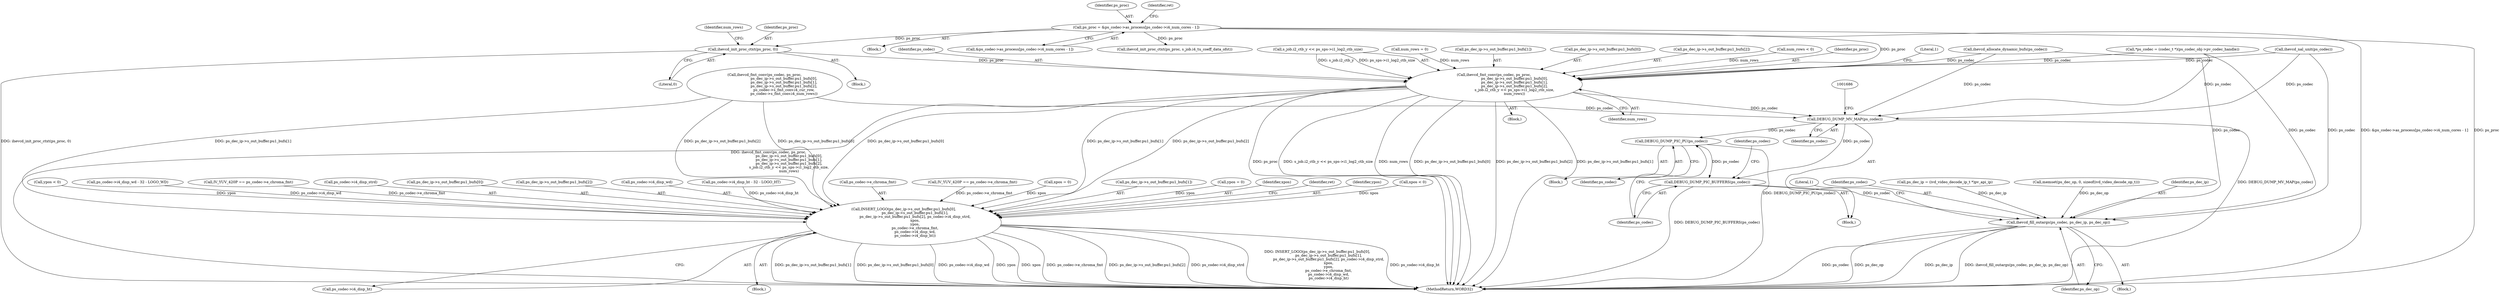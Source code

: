 digraph "0_Android_a33f6725d7e9f92330f995ce2dcf4faa33f6433f@pointer" {
"1001505" [label="(Call,ihevcd_init_proc_ctxt(ps_proc, 0))"];
"1001400" [label="(Call,ps_proc = &ps_codec->as_process[ps_codec->i4_num_cores - 1])"];
"1001530" [label="(Call,ihevcd_fmt_conv(ps_codec, ps_proc,\n                                    ps_dec_ip->s_out_buffer.pu1_bufs[0],\n                                    ps_dec_ip->s_out_buffer.pu1_bufs[1],\n                                    ps_dec_ip->s_out_buffer.pu1_bufs[2],\n                                    s_job.i2_ctb_y << ps_sps->i1_log2_ctb_size,\n                                    num_rows))"];
"1001682" [label="(Call,DEBUG_DUMP_MV_MAP(ps_codec))"];
"1001815" [label="(Call,DEBUG_DUMP_PIC_PU(ps_codec))"];
"1001817" [label="(Call,DEBUG_DUMP_PIC_BUFFERS(ps_codec))"];
"1001823" [label="(Call,ihevcd_fill_outargs(ps_codec, ps_dec_ip, ps_dec_op))"];
"1001868" [label="(Call,INSERT_LOGO(ps_dec_ip->s_out_buffer.pu1_bufs[0],\n                    ps_dec_ip->s_out_buffer.pu1_bufs[1],\n                    ps_dec_ip->s_out_buffer.pu1_bufs[2], ps_codec->i4_disp_strd,\n                    xpos,\n                    ypos,\n                    ps_codec->e_chroma_fmt,\n                    ps_codec->i4_disp_wd,\n                    ps_codec->i4_disp_ht))"];
"1001876" [label="(Call,ps_dec_ip->s_out_buffer.pu1_bufs[1])"];
"1001507" [label="(Literal,0)"];
"1001395" [label="(Literal,1)"];
"1001505" [label="(Call,ihevcd_init_proc_ctxt(ps_proc, 0))"];
"1001401" [label="(Identifier,ps_proc)"];
"1001504" [label="(Block,)"];
"1001858" [label="(Call,ypos = 0)"];
"1001396" [label="(Block,)"];
"1001826" [label="(Identifier,ps_dec_op)"];
"1001814" [label="(Block,)"];
"1001893" [label="(Identifier,xpos)"];
"1001816" [label="(Identifier,ps_codec)"];
"1001905" [label="(Identifier,ret)"];
"1001818" [label="(Identifier,ps_codec)"];
"1001894" [label="(Identifier,ypos)"];
"1001186" [label="(Call,ihevcd_allocate_dynamic_bufs(ps_codec))"];
"1001817" [label="(Call,DEBUG_DUMP_PIC_BUFFERS(ps_codec))"];
"1000144" [label="(Block,)"];
"1000150" [label="(Call,*ps_codec = (codec_t *)(ps_codec_obj->pv_codec_handle))"];
"1001862" [label="(Call,xpos < 0)"];
"1001824" [label="(Identifier,ps_codec)"];
"1001901" [label="(Call,ps_codec->i4_disp_ht)"];
"1001855" [label="(Call,ypos < 0)"];
"1001531" [label="(Identifier,ps_codec)"];
"1000172" [label="(Call,ps_dec_ip = (ivd_video_decode_ip_t *)pv_api_ip)"];
"1000189" [label="(Call,memset(ps_dec_op, 0, sizeof(ivd_video_decode_op_t)))"];
"1001554" [label="(Call,s_job.i2_ctb_y << ps_sps->i1_log2_ctb_size)"];
"1001400" [label="(Call,ps_proc = &ps_codec->as_process[ps_codec->i4_num_cores - 1])"];
"1001481" [label="(Block,)"];
"1001527" [label="(Call,num_rows = 0)"];
"1001243" [label="(Block,)"];
"1001837" [label="(Call,ps_codec->i4_disp_wd - 32 - LOGO_WD)"];
"1001906" [label="(MethodReturn,WORD32)"];
"1001530" [label="(Call,ihevcd_fmt_conv(ps_codec, ps_proc,\n                                    ps_dec_ip->s_out_buffer.pu1_bufs[0],\n                                    ps_dec_ip->s_out_buffer.pu1_bufs[1],\n                                    ps_dec_ip->s_out_buffer.pu1_bufs[2],\n                                    s_job.i2_ctb_y << ps_sps->i1_log2_ctb_size,\n                                    num_rows))"];
"1001295" [label="(Call,IV_YUV_420P == ps_codec->e_chroma_fmt)"];
"1001540" [label="(Call,ps_dec_ip->s_out_buffer.pu1_bufs[1])"];
"1001683" [label="(Identifier,ps_codec)"];
"1001833" [label="(Block,)"];
"1001533" [label="(Call,ps_dec_ip->s_out_buffer.pu1_bufs[0])"];
"1001815" [label="(Call,DEBUG_DUMP_PIC_PU(ps_codec))"];
"1001890" [label="(Call,ps_codec->i4_disp_strd)"];
"1001823" [label="(Call,ihevcd_fill_outargs(ps_codec, ps_dec_ip, ps_dec_op))"];
"1001547" [label="(Call,ps_dec_ip->s_out_buffer.pu1_bufs[2])"];
"1001509" [label="(Identifier,num_rows)"];
"1001869" [label="(Call,ps_dec_ip->s_out_buffer.pu1_bufs[0])"];
"1001413" [label="(Identifier,ret)"];
"1001883" [label="(Call,ps_dec_ip->s_out_buffer.pu1_bufs[2])"];
"1001898" [label="(Call,ps_codec->i4_disp_wd)"];
"1001506" [label="(Identifier,ps_proc)"];
"1001402" [label="(Call,&ps_codec->as_process[ps_codec->i4_num_cores - 1])"];
"1001821" [label="(Identifier,ps_codec)"];
"1001825" [label="(Identifier,ps_dec_ip)"];
"1001467" [label="(Call,ihevcd_init_proc_ctxt(ps_proc, s_job.i4_tu_coeff_data_ofst))"];
"1001868" [label="(Call,INSERT_LOGO(ps_dec_ip->s_out_buffer.pu1_bufs[0],\n                    ps_dec_ip->s_out_buffer.pu1_bufs[1],\n                    ps_dec_ip->s_out_buffer.pu1_bufs[2], ps_codec->i4_disp_strd,\n                    xpos,\n                    ypos,\n                    ps_codec->e_chroma_fmt,\n                    ps_codec->i4_disp_wd,\n                    ps_codec->i4_disp_ht))"];
"1001561" [label="(Identifier,num_rows)"];
"1001524" [label="(Call,num_rows < 0)"];
"1001682" [label="(Call,DEBUG_DUMP_MV_MAP(ps_codec))"];
"1001847" [label="(Call,ps_codec->i4_disp_ht - 32 - LOGO_HT)"];
"1001637" [label="(Call,ihevcd_fmt_conv(ps_codec, ps_proc,\n                                  ps_dec_ip->s_out_buffer.pu1_bufs[0],\n                                  ps_dec_ip->s_out_buffer.pu1_bufs[1],\n                                  ps_dec_ip->s_out_buffer.pu1_bufs[2],\n                                  ps_codec->s_fmt_conv.i4_cur_row,\n                                  ps_codec->s_fmt_conv.i4_num_rows))"];
"1001532" [label="(Identifier,ps_proc)"];
"1001829" [label="(Literal,1)"];
"1001895" [label="(Call,ps_codec->e_chroma_fmt)"];
"1000974" [label="(Call,ihevcd_nal_unit(ps_codec))"];
"1001575" [label="(Call,IV_YUV_420P == ps_codec->e_chroma_fmt)"];
"1001865" [label="(Call,xpos = 0)"];
"1001505" -> "1001504"  [label="AST: "];
"1001505" -> "1001507"  [label="CFG: "];
"1001506" -> "1001505"  [label="AST: "];
"1001507" -> "1001505"  [label="AST: "];
"1001509" -> "1001505"  [label="CFG: "];
"1001505" -> "1001906"  [label="DDG: ihevcd_init_proc_ctxt(ps_proc, 0)"];
"1001400" -> "1001505"  [label="DDG: ps_proc"];
"1001505" -> "1001530"  [label="DDG: ps_proc"];
"1001400" -> "1001396"  [label="AST: "];
"1001400" -> "1001402"  [label="CFG: "];
"1001401" -> "1001400"  [label="AST: "];
"1001402" -> "1001400"  [label="AST: "];
"1001413" -> "1001400"  [label="CFG: "];
"1001400" -> "1001906"  [label="DDG: &ps_codec->as_process[ps_codec->i4_num_cores - 1]"];
"1001400" -> "1001906"  [label="DDG: ps_proc"];
"1001400" -> "1001467"  [label="DDG: ps_proc"];
"1001400" -> "1001530"  [label="DDG: ps_proc"];
"1001530" -> "1001481"  [label="AST: "];
"1001530" -> "1001561"  [label="CFG: "];
"1001531" -> "1001530"  [label="AST: "];
"1001532" -> "1001530"  [label="AST: "];
"1001533" -> "1001530"  [label="AST: "];
"1001540" -> "1001530"  [label="AST: "];
"1001547" -> "1001530"  [label="AST: "];
"1001554" -> "1001530"  [label="AST: "];
"1001561" -> "1001530"  [label="AST: "];
"1001395" -> "1001530"  [label="CFG: "];
"1001530" -> "1001906"  [label="DDG: ihevcd_fmt_conv(ps_codec, ps_proc,\n                                    ps_dec_ip->s_out_buffer.pu1_bufs[0],\n                                    ps_dec_ip->s_out_buffer.pu1_bufs[1],\n                                    ps_dec_ip->s_out_buffer.pu1_bufs[2],\n                                    s_job.i2_ctb_y << ps_sps->i1_log2_ctb_size,\n                                    num_rows)"];
"1001530" -> "1001906"  [label="DDG: ps_proc"];
"1001530" -> "1001906"  [label="DDG: s_job.i2_ctb_y << ps_sps->i1_log2_ctb_size"];
"1001530" -> "1001906"  [label="DDG: num_rows"];
"1001530" -> "1001906"  [label="DDG: ps_dec_ip->s_out_buffer.pu1_bufs[0]"];
"1001530" -> "1001906"  [label="DDG: ps_dec_ip->s_out_buffer.pu1_bufs[2]"];
"1001530" -> "1001906"  [label="DDG: ps_dec_ip->s_out_buffer.pu1_bufs[1]"];
"1000974" -> "1001530"  [label="DDG: ps_codec"];
"1001186" -> "1001530"  [label="DDG: ps_codec"];
"1000150" -> "1001530"  [label="DDG: ps_codec"];
"1001554" -> "1001530"  [label="DDG: s_job.i2_ctb_y"];
"1001554" -> "1001530"  [label="DDG: ps_sps->i1_log2_ctb_size"];
"1001527" -> "1001530"  [label="DDG: num_rows"];
"1001524" -> "1001530"  [label="DDG: num_rows"];
"1001530" -> "1001682"  [label="DDG: ps_codec"];
"1001530" -> "1001868"  [label="DDG: ps_dec_ip->s_out_buffer.pu1_bufs[0]"];
"1001530" -> "1001868"  [label="DDG: ps_dec_ip->s_out_buffer.pu1_bufs[1]"];
"1001530" -> "1001868"  [label="DDG: ps_dec_ip->s_out_buffer.pu1_bufs[2]"];
"1001682" -> "1001243"  [label="AST: "];
"1001682" -> "1001683"  [label="CFG: "];
"1001683" -> "1001682"  [label="AST: "];
"1001686" -> "1001682"  [label="CFG: "];
"1001682" -> "1001906"  [label="DDG: DEBUG_DUMP_MV_MAP(ps_codec)"];
"1001637" -> "1001682"  [label="DDG: ps_codec"];
"1000974" -> "1001682"  [label="DDG: ps_codec"];
"1001186" -> "1001682"  [label="DDG: ps_codec"];
"1000150" -> "1001682"  [label="DDG: ps_codec"];
"1001682" -> "1001815"  [label="DDG: ps_codec"];
"1001682" -> "1001817"  [label="DDG: ps_codec"];
"1001815" -> "1001814"  [label="AST: "];
"1001815" -> "1001816"  [label="CFG: "];
"1001816" -> "1001815"  [label="AST: "];
"1001818" -> "1001815"  [label="CFG: "];
"1001815" -> "1001906"  [label="DDG: DEBUG_DUMP_PIC_PU(ps_codec)"];
"1001815" -> "1001817"  [label="DDG: ps_codec"];
"1001817" -> "1001243"  [label="AST: "];
"1001817" -> "1001818"  [label="CFG: "];
"1001818" -> "1001817"  [label="AST: "];
"1001821" -> "1001817"  [label="CFG: "];
"1001817" -> "1001906"  [label="DDG: DEBUG_DUMP_PIC_BUFFERS(ps_codec)"];
"1001817" -> "1001823"  [label="DDG: ps_codec"];
"1001823" -> "1000144"  [label="AST: "];
"1001823" -> "1001826"  [label="CFG: "];
"1001824" -> "1001823"  [label="AST: "];
"1001825" -> "1001823"  [label="AST: "];
"1001826" -> "1001823"  [label="AST: "];
"1001829" -> "1001823"  [label="CFG: "];
"1001823" -> "1001906"  [label="DDG: ps_dec_ip"];
"1001823" -> "1001906"  [label="DDG: ihevcd_fill_outargs(ps_codec, ps_dec_ip, ps_dec_op)"];
"1001823" -> "1001906"  [label="DDG: ps_codec"];
"1001823" -> "1001906"  [label="DDG: ps_dec_op"];
"1000150" -> "1001823"  [label="DDG: ps_codec"];
"1000974" -> "1001823"  [label="DDG: ps_codec"];
"1001186" -> "1001823"  [label="DDG: ps_codec"];
"1000172" -> "1001823"  [label="DDG: ps_dec_ip"];
"1000189" -> "1001823"  [label="DDG: ps_dec_op"];
"1001868" -> "1001833"  [label="AST: "];
"1001868" -> "1001901"  [label="CFG: "];
"1001869" -> "1001868"  [label="AST: "];
"1001876" -> "1001868"  [label="AST: "];
"1001883" -> "1001868"  [label="AST: "];
"1001890" -> "1001868"  [label="AST: "];
"1001893" -> "1001868"  [label="AST: "];
"1001894" -> "1001868"  [label="AST: "];
"1001895" -> "1001868"  [label="AST: "];
"1001898" -> "1001868"  [label="AST: "];
"1001901" -> "1001868"  [label="AST: "];
"1001905" -> "1001868"  [label="CFG: "];
"1001868" -> "1001906"  [label="DDG: ypos"];
"1001868" -> "1001906"  [label="DDG: xpos"];
"1001868" -> "1001906"  [label="DDG: ps_codec->e_chroma_fmt"];
"1001868" -> "1001906"  [label="DDG: ps_dec_ip->s_out_buffer.pu1_bufs[2]"];
"1001868" -> "1001906"  [label="DDG: ps_codec->i4_disp_strd"];
"1001868" -> "1001906"  [label="DDG: INSERT_LOGO(ps_dec_ip->s_out_buffer.pu1_bufs[0],\n                    ps_dec_ip->s_out_buffer.pu1_bufs[1],\n                    ps_dec_ip->s_out_buffer.pu1_bufs[2], ps_codec->i4_disp_strd,\n                    xpos,\n                    ypos,\n                    ps_codec->e_chroma_fmt,\n                    ps_codec->i4_disp_wd,\n                    ps_codec->i4_disp_ht)"];
"1001868" -> "1001906"  [label="DDG: ps_codec->i4_disp_ht"];
"1001868" -> "1001906"  [label="DDG: ps_dec_ip->s_out_buffer.pu1_bufs[1]"];
"1001868" -> "1001906"  [label="DDG: ps_dec_ip->s_out_buffer.pu1_bufs[0]"];
"1001868" -> "1001906"  [label="DDG: ps_codec->i4_disp_wd"];
"1001637" -> "1001868"  [label="DDG: ps_dec_ip->s_out_buffer.pu1_bufs[0]"];
"1001637" -> "1001868"  [label="DDG: ps_dec_ip->s_out_buffer.pu1_bufs[1]"];
"1001637" -> "1001868"  [label="DDG: ps_dec_ip->s_out_buffer.pu1_bufs[2]"];
"1001862" -> "1001868"  [label="DDG: xpos"];
"1001865" -> "1001868"  [label="DDG: xpos"];
"1001858" -> "1001868"  [label="DDG: ypos"];
"1001855" -> "1001868"  [label="DDG: ypos"];
"1001575" -> "1001868"  [label="DDG: ps_codec->e_chroma_fmt"];
"1001295" -> "1001868"  [label="DDG: ps_codec->e_chroma_fmt"];
"1001837" -> "1001868"  [label="DDG: ps_codec->i4_disp_wd"];
"1001847" -> "1001868"  [label="DDG: ps_codec->i4_disp_ht"];
}
